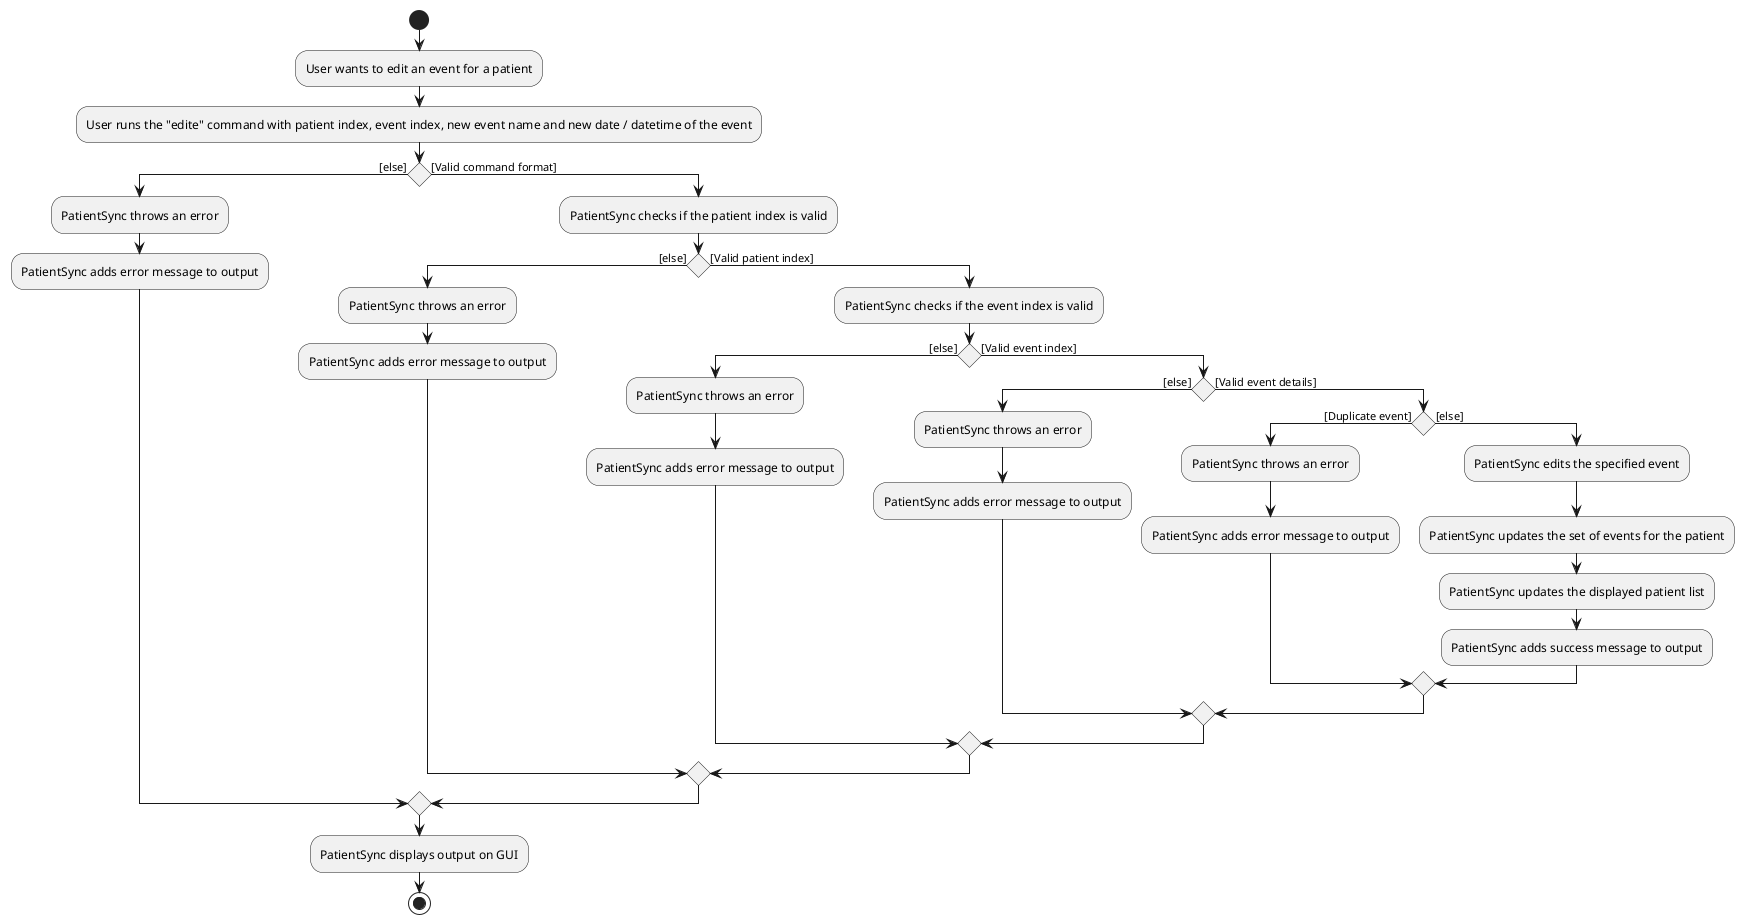 @startuml
start
:User wants to edit an event for a patient;
:User runs the "edite" command with patient index, event index, new event name and new date / datetime of the event;
if () then ([else])
    :PatientSync throws an error;
    :PatientSync adds error message to output;
else ([Valid command format])
    :PatientSync checks if the patient index is valid;
    if () then ([else])
        :PatientSync throws an error;
        :PatientSync adds error message to output;
    else ([Valid patient index])
        :PatientSync checks if the event index is valid;
        if () then ([else])
            :PatientSync throws an error;
            :PatientSync adds error message to output;
        else ([Valid event index])
            if () then ([else])
                :PatientSync throws an error;
                :PatientSync adds error message to output;
            else ([Valid event details])
                if () then ([Duplicate event])
                    :PatientSync throws an error;
                    :PatientSync adds error message to output;
                else ([else])
                    :PatientSync edits the specified event;
                    :PatientSync updates the set of events for the patient;
                    :PatientSync updates the displayed patient list;
                    :PatientSync adds success message to output;
                endif
            endif
        endif
    endif
endif
:PatientSync displays output on GUI;
stop
@enduml
